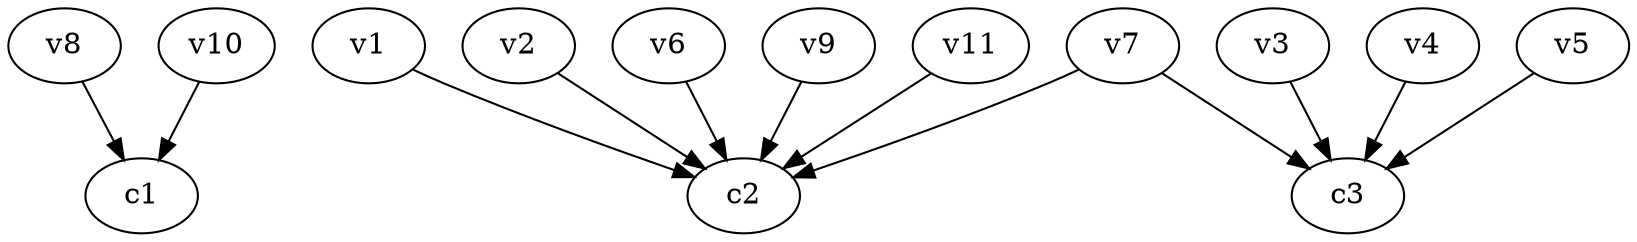 strict digraph  {
c1;
c2;
c3;
v1;
v2;
v3;
v4;
v5;
v6;
v7;
v8;
v9;
v10;
v11;
v1 -> c2  [weight=1];
v2 -> c2  [weight=1];
v3 -> c3  [weight=1];
v4 -> c3  [weight=1];
v5 -> c3  [weight=1];
v6 -> c2  [weight=1];
v7 -> c2  [weight=1];
v7 -> c3  [weight=1];
v8 -> c1  [weight=1];
v9 -> c2  [weight=1];
v10 -> c1  [weight=1];
v11 -> c2  [weight=1];
}
